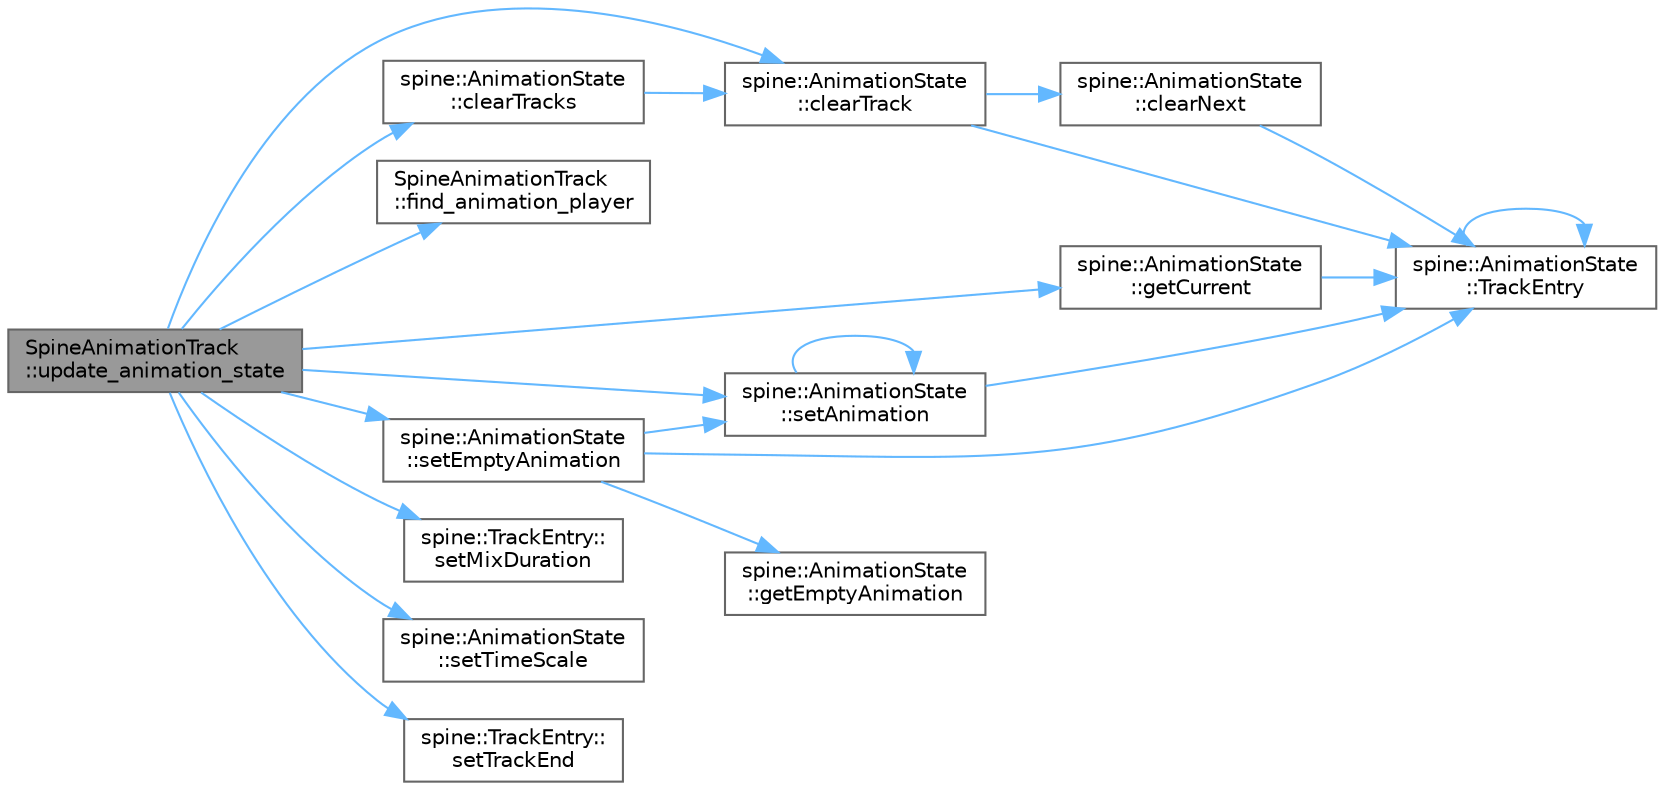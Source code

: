 digraph "SpineAnimationTrack::update_animation_state"
{
 // LATEX_PDF_SIZE
  bgcolor="transparent";
  edge [fontname=Helvetica,fontsize=10,labelfontname=Helvetica,labelfontsize=10];
  node [fontname=Helvetica,fontsize=10,shape=box,height=0.2,width=0.4];
  rankdir="LR";
  Node1 [id="Node000001",label="SpineAnimationTrack\l::update_animation_state",height=0.2,width=0.4,color="gray40", fillcolor="grey60", style="filled", fontcolor="black",tooltip=" "];
  Node1 -> Node2 [id="edge1_Node000001_Node000002",color="steelblue1",style="solid",tooltip=" "];
  Node2 [id="Node000002",label="spine::AnimationState\l::clearTrack",height=0.2,width=0.4,color="grey40", fillcolor="white", style="filled",URL="$classspine_1_1_animation_state.html#a0313aa8b148fedce0de552ea5254ed86",tooltip=" "];
  Node2 -> Node3 [id="edge2_Node000002_Node000003",color="steelblue1",style="solid",tooltip=" "];
  Node3 [id="Node000003",label="spine::AnimationState\l::clearNext",height=0.2,width=0.4,color="grey40", fillcolor="white", style="filled",URL="$classspine_1_1_animation_state.html#a53612a900321d97eed034a582315a57f",tooltip="Removes the next entry and all entries after it for the specified entry. *‍/"];
  Node3 -> Node4 [id="edge3_Node000003_Node000004",color="steelblue1",style="solid",tooltip=" "];
  Node4 [id="Node000004",label="spine::AnimationState\l::TrackEntry",height=0.2,width=0.4,color="grey40", fillcolor="white", style="filled",URL="$classspine_1_1_animation_state.html#a3cda65ddcc55f453b76f3718db72cb23",tooltip=" "];
  Node4 -> Node4 [id="edge4_Node000004_Node000004",color="steelblue1",style="solid",tooltip=" "];
  Node2 -> Node4 [id="edge5_Node000002_Node000004",color="steelblue1",style="solid",tooltip=" "];
  Node1 -> Node5 [id="edge6_Node000001_Node000005",color="steelblue1",style="solid",tooltip=" "];
  Node5 [id="Node000005",label="spine::AnimationState\l::clearTracks",height=0.2,width=0.4,color="grey40", fillcolor="white", style="filled",URL="$classspine_1_1_animation_state.html#afcb1a86770eac7953a9eed25bb770003",tooltip=" "];
  Node5 -> Node2 [id="edge7_Node000005_Node000002",color="steelblue1",style="solid",tooltip=" "];
  Node1 -> Node6 [id="edge8_Node000001_Node000006",color="steelblue1",style="solid",tooltip=" "];
  Node6 [id="Node000006",label="SpineAnimationTrack\l::find_animation_player",height=0.2,width=0.4,color="grey40", fillcolor="white", style="filled",URL="$class_spine_animation_track.html#a2f4eeb764f2325659f04066ced162f43",tooltip=" "];
  Node1 -> Node7 [id="edge9_Node000001_Node000007",color="steelblue1",style="solid",tooltip=" "];
  Node7 [id="Node000007",label="spine::AnimationState\l::getCurrent",height=0.2,width=0.4,color="grey40", fillcolor="white", style="filled",URL="$classspine_1_1_animation_state.html#ae4b6c65ee78cac03ef52eb1b603ccbdf",tooltip=" "];
  Node7 -> Node4 [id="edge10_Node000007_Node000004",color="steelblue1",style="solid",tooltip=" "];
  Node1 -> Node8 [id="edge11_Node000001_Node000008",color="steelblue1",style="solid",tooltip=" "];
  Node8 [id="Node000008",label="spine::AnimationState\l::setAnimation",height=0.2,width=0.4,color="grey40", fillcolor="white", style="filled",URL="$classspine_1_1_animation_state.html#a7f98b5d9f391631d0dc26d7f4f09e0ec",tooltip="Sets an animation by name. setAnimation(int, Animation, bool)"];
  Node8 -> Node8 [id="edge12_Node000008_Node000008",color="steelblue1",style="solid",tooltip=" "];
  Node8 -> Node4 [id="edge13_Node000008_Node000004",color="steelblue1",style="solid",tooltip=" "];
  Node1 -> Node9 [id="edge14_Node000001_Node000009",color="steelblue1",style="solid",tooltip=" "];
  Node9 [id="Node000009",label="spine::AnimationState\l::setEmptyAnimation",height=0.2,width=0.4,color="grey40", fillcolor="white", style="filled",URL="$classspine_1_1_animation_state.html#af199286f3382390a4e590e7c28dfe7fa",tooltip="Sets an empty animation for a track, discarding any queued animations, and mixes to it over the speci..."];
  Node9 -> Node10 [id="edge15_Node000009_Node000010",color="steelblue1",style="solid",tooltip=" "];
  Node10 [id="Node000010",label="spine::AnimationState\l::getEmptyAnimation",height=0.2,width=0.4,color="grey40", fillcolor="white", style="filled",URL="$classspine_1_1_animation_state.html#a566db418cd41f9a69c12ce8623e5a911",tooltip=" "];
  Node9 -> Node8 [id="edge16_Node000009_Node000008",color="steelblue1",style="solid",tooltip=" "];
  Node9 -> Node4 [id="edge17_Node000009_Node000004",color="steelblue1",style="solid",tooltip=" "];
  Node1 -> Node11 [id="edge18_Node000001_Node000011",color="steelblue1",style="solid",tooltip=" "];
  Node11 [id="Node000011",label="spine::TrackEntry::\lsetMixDuration",height=0.2,width=0.4,color="grey40", fillcolor="white", style="filled",URL="$classspine_1_1_track_entry.html#a9d08b80d5ba66f6b5f8a6dc5d1f606dd",tooltip=" "];
  Node1 -> Node12 [id="edge19_Node000001_Node000012",color="steelblue1",style="solid",tooltip=" "];
  Node12 [id="Node000012",label="spine::AnimationState\l::setTimeScale",height=0.2,width=0.4,color="grey40", fillcolor="white", style="filled",URL="$classspine_1_1_animation_state.html#a01a221ac44d6c0bb451fef125e1c1bbe",tooltip=" "];
  Node1 -> Node13 [id="edge20_Node000001_Node000013",color="steelblue1",style="solid",tooltip=" "];
  Node13 [id="Node000013",label="spine::TrackEntry::\lsetTrackEnd",height=0.2,width=0.4,color="grey40", fillcolor="white", style="filled",URL="$classspine_1_1_track_entry.html#a93267423ac0be514b0aabd34387263df",tooltip=" "];
}
